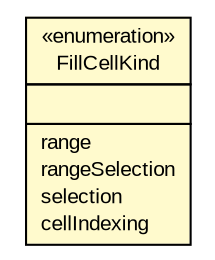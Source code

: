 #!/usr/local/bin/dot
#
# Class diagram 
# Generated by UMLGraph version R5_6_6-6-g3bdff0 (http://www.umlgraph.org/)
#

digraph G {
	edge [fontname="arial",fontsize=10,labelfontname="arial",labelfontsize=10];
	node [fontname="arial",fontsize=10,shape=plaintext];
	nodesep=0.25;
	ranksep=0.5;
	// org.tanjakostic.jcleancim.docgen.writer.word.doc.DocWordWriter.FillCellKind
	c105054 [label=<<table title="org.tanjakostic.jcleancim.docgen.writer.word.doc.DocWordWriter.FillCellKind" border="0" cellborder="1" cellspacing="0" cellpadding="2" port="p" bgcolor="lemonChiffon" href="./DocWordWriter.FillCellKind.html">
		<tr><td><table border="0" cellspacing="0" cellpadding="1">
<tr><td align="center" balign="center"> &#171;enumeration&#187; </td></tr>
<tr><td align="center" balign="center"> FillCellKind </td></tr>
		</table></td></tr>
		<tr><td><table border="0" cellspacing="0" cellpadding="1">
<tr><td align="left" balign="left">  </td></tr>
		</table></td></tr>
		<tr><td><table border="0" cellspacing="0" cellpadding="1">
<tr><td align="left" balign="left"> range </td></tr>
<tr><td align="left" balign="left"> rangeSelection </td></tr>
<tr><td align="left" balign="left"> selection </td></tr>
<tr><td align="left" balign="left"> cellIndexing </td></tr>
		</table></td></tr>
		</table>>, URL="./DocWordWriter.FillCellKind.html", fontname="arial", fontcolor="black", fontsize=10.0];
}

